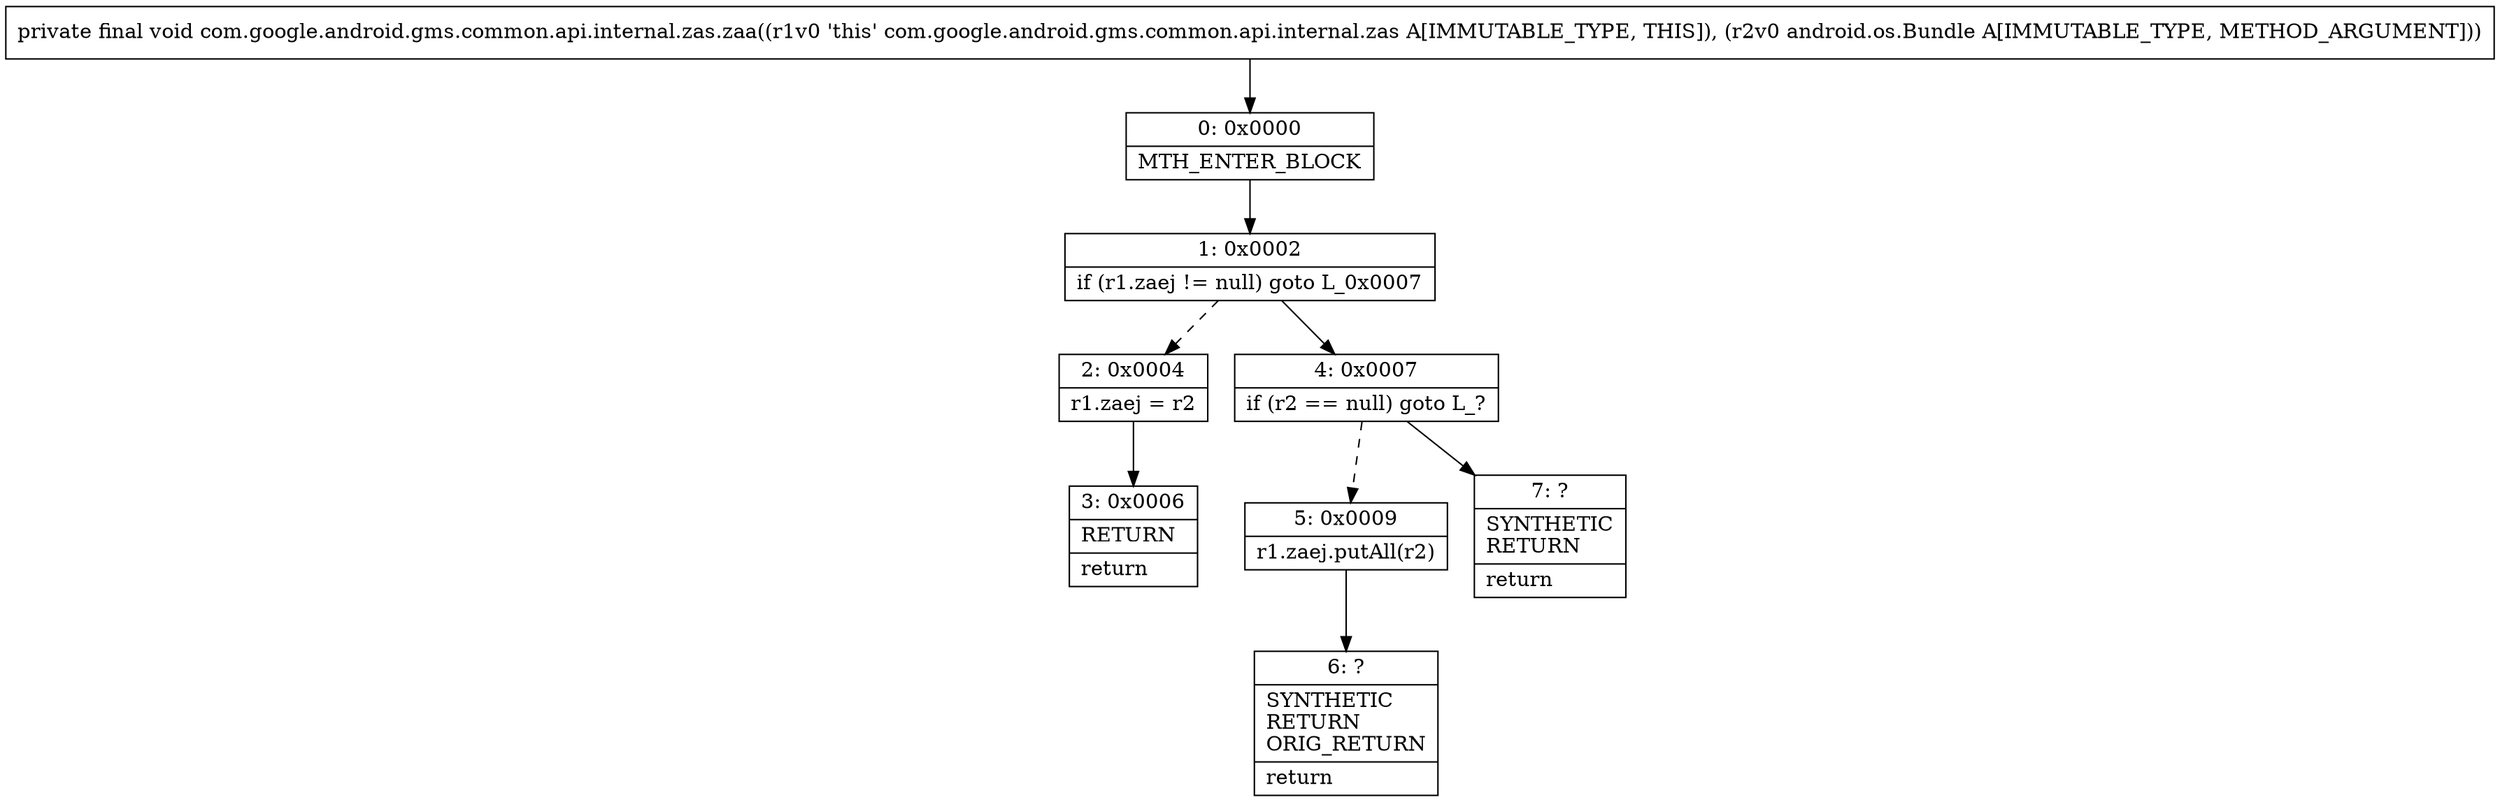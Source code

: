 digraph "CFG forcom.google.android.gms.common.api.internal.zas.zaa(Landroid\/os\/Bundle;)V" {
Node_0 [shape=record,label="{0\:\ 0x0000|MTH_ENTER_BLOCK\l}"];
Node_1 [shape=record,label="{1\:\ 0x0002|if (r1.zaej != null) goto L_0x0007\l}"];
Node_2 [shape=record,label="{2\:\ 0x0004|r1.zaej = r2\l}"];
Node_3 [shape=record,label="{3\:\ 0x0006|RETURN\l|return\l}"];
Node_4 [shape=record,label="{4\:\ 0x0007|if (r2 == null) goto L_?\l}"];
Node_5 [shape=record,label="{5\:\ 0x0009|r1.zaej.putAll(r2)\l}"];
Node_6 [shape=record,label="{6\:\ ?|SYNTHETIC\lRETURN\lORIG_RETURN\l|return\l}"];
Node_7 [shape=record,label="{7\:\ ?|SYNTHETIC\lRETURN\l|return\l}"];
MethodNode[shape=record,label="{private final void com.google.android.gms.common.api.internal.zas.zaa((r1v0 'this' com.google.android.gms.common.api.internal.zas A[IMMUTABLE_TYPE, THIS]), (r2v0 android.os.Bundle A[IMMUTABLE_TYPE, METHOD_ARGUMENT])) }"];
MethodNode -> Node_0;
Node_0 -> Node_1;
Node_1 -> Node_2[style=dashed];
Node_1 -> Node_4;
Node_2 -> Node_3;
Node_4 -> Node_5[style=dashed];
Node_4 -> Node_7;
Node_5 -> Node_6;
}

